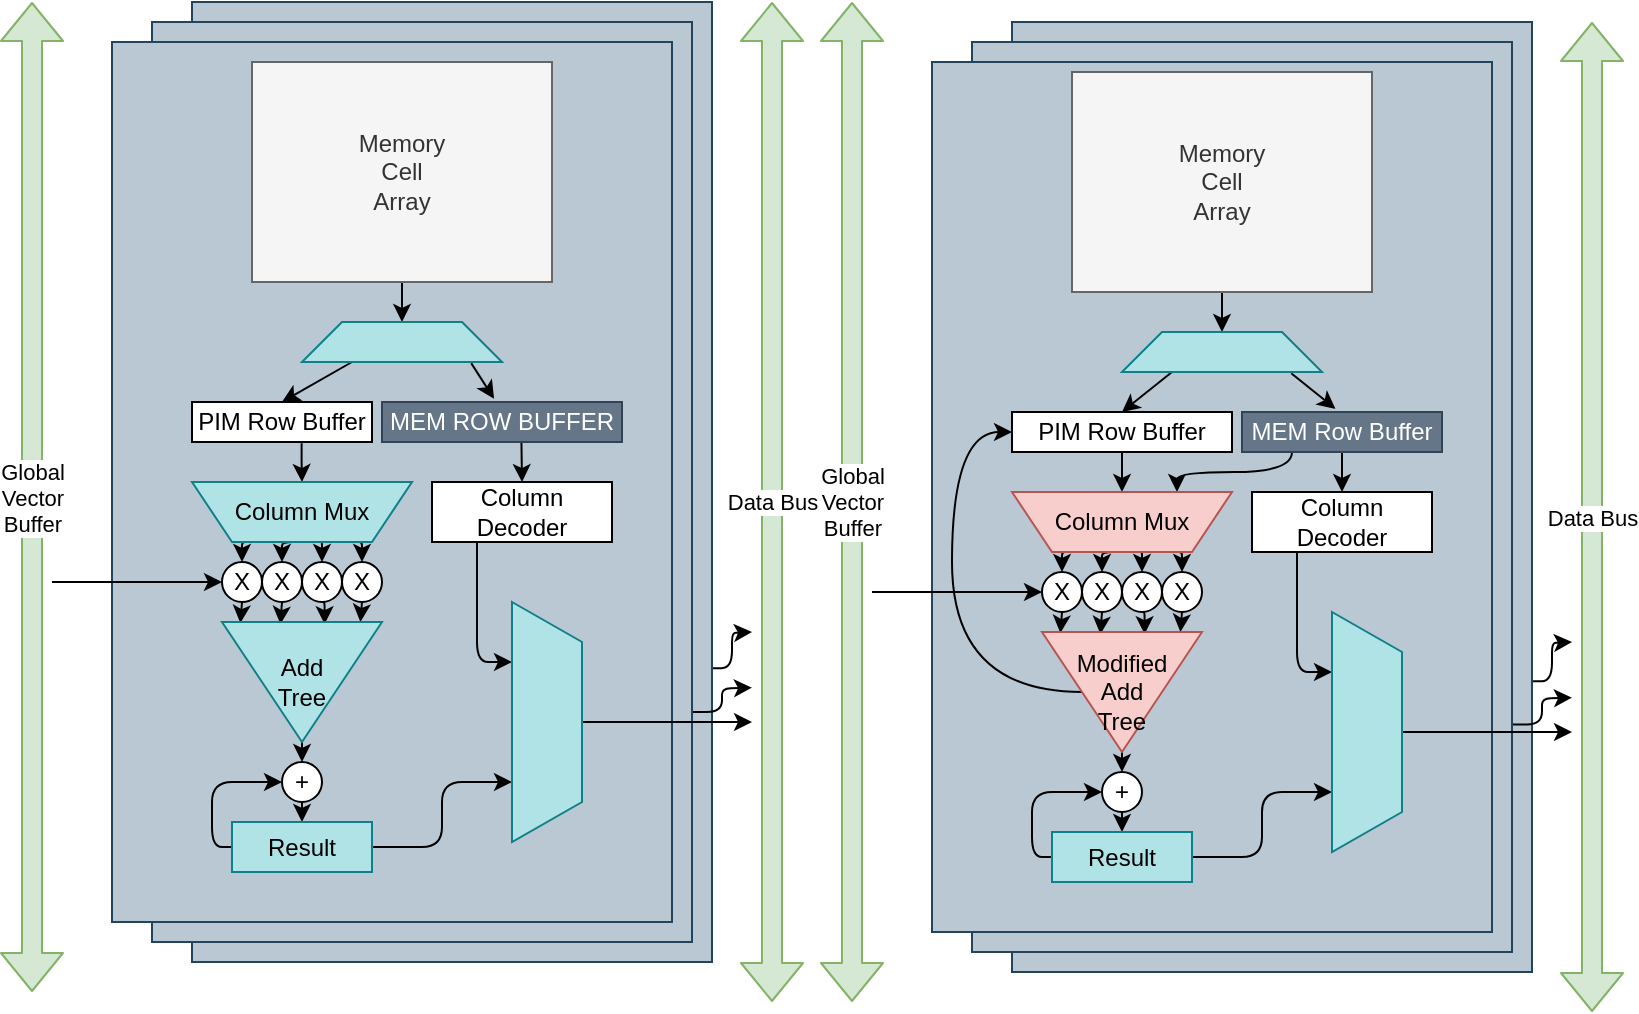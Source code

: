 <mxfile>
    <diagram id="WsF8qEc1jWYhGxC_o2cj" name="第 1 页">
        <mxGraphModel dx="811" dy="535" grid="1" gridSize="10" guides="1" tooltips="1" connect="1" arrows="1" fold="1" page="1" pageScale="1" pageWidth="827" pageHeight="1169" math="0" shadow="0">
            <root>
                <mxCell id="0"/>
                <mxCell id="1" parent="0"/>
                <mxCell id="55" style="edgeStyle=orthogonalEdgeStyle;html=1;exitX=0.999;exitY=0.694;exitDx=0;exitDy=0;strokeWidth=1;exitPerimeter=0;" parent="1" source="21" edge="1">
                    <mxGeometry relative="1" as="geometry">
                        <mxPoint x="390" y="435" as="targetPoint"/>
                    </mxGeometry>
                </mxCell>
                <mxCell id="21" value="" style="rounded=0;whiteSpace=wrap;html=1;fillColor=#bac8d3;strokeColor=#23445d;" parent="1" vertex="1">
                    <mxGeometry x="110" y="120" width="260" height="480" as="geometry"/>
                </mxCell>
                <mxCell id="54" style="edgeStyle=orthogonalEdgeStyle;html=1;exitX=1;exitY=0.75;exitDx=0;exitDy=0;strokeWidth=1;" parent="1" source="22" edge="1">
                    <mxGeometry relative="1" as="geometry">
                        <mxPoint x="390" y="462.818" as="targetPoint"/>
                    </mxGeometry>
                </mxCell>
                <mxCell id="22" value="" style="rounded=0;whiteSpace=wrap;html=1;fillColor=#bac8d3;strokeColor=#23445d;" parent="1" vertex="1">
                    <mxGeometry x="90" y="130" width="270" height="460" as="geometry"/>
                </mxCell>
                <mxCell id="20" value="" style="rounded=0;whiteSpace=wrap;html=1;fillColor=#bac8d3;strokeColor=#23445d;" parent="1" vertex="1">
                    <mxGeometry x="70" y="140" width="280" height="440" as="geometry"/>
                </mxCell>
                <mxCell id="26" style="edgeStyle=orthogonalEdgeStyle;html=1;exitX=0.609;exitY=1.033;exitDx=0;exitDy=0;strokeWidth=1;exitPerimeter=0;" parent="1" source="2" target="25" edge="1">
                    <mxGeometry relative="1" as="geometry"/>
                </mxCell>
                <mxCell id="2" value="PIM Row Buffer" style="rounded=0;whiteSpace=wrap;html=1;" parent="1" vertex="1">
                    <mxGeometry x="110" y="320" width="90" height="20" as="geometry"/>
                </mxCell>
                <mxCell id="15" style="edgeStyle=none;html=1;exitX=0.25;exitY=1;exitDx=0;exitDy=0;entryX=0.5;entryY=0;entryDx=0;entryDy=0;" parent="1" source="23" target="2" edge="1">
                    <mxGeometry relative="1" as="geometry"/>
                </mxCell>
                <mxCell id="16" style="edgeStyle=none;html=1;exitX=0.846;exitY=1.029;exitDx=0;exitDy=0;entryX=0.467;entryY=-0.079;entryDx=0;entryDy=0;entryPerimeter=0;exitPerimeter=0;" parent="1" source="23" target="4" edge="1">
                    <mxGeometry relative="1" as="geometry"/>
                </mxCell>
                <mxCell id="24" style="edgeStyle=orthogonalEdgeStyle;html=1;exitX=0.5;exitY=1;exitDx=0;exitDy=0;entryX=0.5;entryY=0;entryDx=0;entryDy=0;strokeWidth=1;" parent="1" source="3" target="23" edge="1">
                    <mxGeometry relative="1" as="geometry"/>
                </mxCell>
                <mxCell id="3" value="Memory&lt;br&gt;Cell&lt;br&gt;Array" style="rounded=0;whiteSpace=wrap;html=1;fillColor=#f5f5f5;fontColor=#333333;strokeColor=#666666;" parent="1" vertex="1">
                    <mxGeometry x="140" y="150" width="150" height="110" as="geometry"/>
                </mxCell>
                <mxCell id="98" style="edgeStyle=none;html=1;exitX=0.581;exitY=1.014;exitDx=0;exitDy=0;entryX=0.5;entryY=0;entryDx=0;entryDy=0;exitPerimeter=0;" edge="1" parent="1" source="4" target="48">
                    <mxGeometry relative="1" as="geometry"/>
                </mxCell>
                <mxCell id="4" value="MEM ROW BUFFER" style="rounded=0;whiteSpace=wrap;html=1;fillColor=#647687;fontColor=#ffffff;strokeColor=#314354;" parent="1" vertex="1">
                    <mxGeometry x="205" y="320" width="120" height="20" as="geometry"/>
                </mxCell>
                <mxCell id="23" value="" style="shape=trapezoid;perimeter=trapezoidPerimeter;whiteSpace=wrap;html=1;fixedSize=1;fillColor=#b0e3e6;strokeColor=#0e8088;" parent="1" vertex="1">
                    <mxGeometry x="165" y="280" width="100" height="20" as="geometry"/>
                </mxCell>
                <mxCell id="32" style="edgeStyle=orthogonalEdgeStyle;html=1;exitX=0.25;exitY=1;exitDx=0;exitDy=0;entryX=0.5;entryY=0;entryDx=0;entryDy=0;strokeWidth=1;" parent="1" source="25" target="28" edge="1">
                    <mxGeometry relative="1" as="geometry"/>
                </mxCell>
                <mxCell id="34" style="edgeStyle=orthogonalEdgeStyle;html=1;exitX=0.5;exitY=1;exitDx=0;exitDy=0;entryX=0.5;entryY=0;entryDx=0;entryDy=0;strokeWidth=1;" parent="1" source="25" target="29" edge="1">
                    <mxGeometry relative="1" as="geometry"/>
                </mxCell>
                <mxCell id="35" style="edgeStyle=orthogonalEdgeStyle;html=1;exitX=0.581;exitY=0.003;exitDx=0;exitDy=0;entryX=0.5;entryY=0;entryDx=0;entryDy=0;strokeWidth=1;exitPerimeter=0;" parent="1" source="25" target="30" edge="1">
                    <mxGeometry relative="1" as="geometry"/>
                </mxCell>
                <mxCell id="36" style="edgeStyle=orthogonalEdgeStyle;html=1;exitX=0.75;exitY=1;exitDx=0;exitDy=0;entryX=0.5;entryY=0;entryDx=0;entryDy=0;strokeWidth=1;" parent="1" source="25" target="31" edge="1">
                    <mxGeometry relative="1" as="geometry"/>
                </mxCell>
                <mxCell id="25" value="Column Mux" style="shape=trapezoid;perimeter=trapezoidPerimeter;whiteSpace=wrap;html=1;fixedSize=1;rotation=0;size=20;flipH=0;flipV=1;fillColor=#b0e3e6;strokeColor=#0e8088;" parent="1" vertex="1">
                    <mxGeometry x="110" y="360" width="110" height="30" as="geometry"/>
                </mxCell>
                <mxCell id="38" style="edgeStyle=orthogonalEdgeStyle;html=1;exitX=0.5;exitY=1;exitDx=0;exitDy=0;entryX=0.009;entryY=0.885;entryDx=0;entryDy=0;entryPerimeter=0;strokeWidth=1;" parent="1" source="28" target="37" edge="1">
                    <mxGeometry relative="1" as="geometry"/>
                </mxCell>
                <mxCell id="28" value="X" style="ellipse;whiteSpace=wrap;html=1;aspect=fixed;" parent="1" vertex="1">
                    <mxGeometry x="125" y="400" width="20" height="20" as="geometry"/>
                </mxCell>
                <mxCell id="40" style="edgeStyle=orthogonalEdgeStyle;html=1;exitX=0.5;exitY=1;exitDx=0;exitDy=0;entryX=0.018;entryY=0.635;entryDx=0;entryDy=0;entryPerimeter=0;strokeWidth=1;" parent="1" source="29" target="37" edge="1">
                    <mxGeometry relative="1" as="geometry"/>
                </mxCell>
                <mxCell id="29" value="X" style="ellipse;whiteSpace=wrap;html=1;aspect=fixed;" parent="1" vertex="1">
                    <mxGeometry x="145" y="400" width="20" height="20" as="geometry"/>
                </mxCell>
                <mxCell id="41" style="edgeStyle=orthogonalEdgeStyle;html=1;exitX=0.5;exitY=1;exitDx=0;exitDy=0;entryX=0.018;entryY=0.359;entryDx=0;entryDy=0;entryPerimeter=0;strokeWidth=1;" parent="1" source="30" target="37" edge="1">
                    <mxGeometry relative="1" as="geometry"/>
                </mxCell>
                <mxCell id="30" value="X" style="ellipse;whiteSpace=wrap;html=1;aspect=fixed;" parent="1" vertex="1">
                    <mxGeometry x="165" y="400" width="20" height="20" as="geometry"/>
                </mxCell>
                <mxCell id="42" style="edgeStyle=orthogonalEdgeStyle;html=1;exitX=0.5;exitY=1;exitDx=0;exitDy=0;entryX=0;entryY=0.135;entryDx=0;entryDy=0;entryPerimeter=0;strokeWidth=1;" parent="1" source="31" target="37" edge="1">
                    <mxGeometry relative="1" as="geometry"/>
                </mxCell>
                <mxCell id="31" value="X" style="ellipse;whiteSpace=wrap;html=1;aspect=fixed;" parent="1" vertex="1">
                    <mxGeometry x="185" y="400" width="20" height="20" as="geometry"/>
                </mxCell>
                <mxCell id="46" style="edgeStyle=orthogonalEdgeStyle;html=1;exitX=1;exitY=0.5;exitDx=0;exitDy=0;entryX=0.5;entryY=0;entryDx=0;entryDy=0;strokeWidth=1;" parent="1" source="37" target="43" edge="1">
                    <mxGeometry relative="1" as="geometry"/>
                </mxCell>
                <mxCell id="37" value="Add &lt;br&gt;Tree" style="triangle;whiteSpace=wrap;html=1;direction=south;fillColor=#b0e3e6;strokeColor=#0e8088;" parent="1" vertex="1">
                    <mxGeometry x="125" y="430" width="80" height="60" as="geometry"/>
                </mxCell>
                <mxCell id="45" style="edgeStyle=orthogonalEdgeStyle;html=1;exitX=0.5;exitY=1;exitDx=0;exitDy=0;entryX=0.5;entryY=0;entryDx=0;entryDy=0;strokeWidth=1;" parent="1" source="43" target="44" edge="1">
                    <mxGeometry relative="1" as="geometry"/>
                </mxCell>
                <mxCell id="43" value="+" style="ellipse;whiteSpace=wrap;html=1;aspect=fixed;" parent="1" vertex="1">
                    <mxGeometry x="155" y="500" width="20" height="20" as="geometry"/>
                </mxCell>
                <mxCell id="47" style="edgeStyle=orthogonalEdgeStyle;html=1;exitX=0;exitY=0.5;exitDx=0;exitDy=0;entryX=0;entryY=0.5;entryDx=0;entryDy=0;strokeWidth=1;" parent="1" source="44" target="43" edge="1">
                    <mxGeometry relative="1" as="geometry"/>
                </mxCell>
                <mxCell id="51" style="edgeStyle=orthogonalEdgeStyle;html=1;exitX=1;exitY=0.5;exitDx=0;exitDy=0;entryX=0.75;entryY=1;entryDx=0;entryDy=0;strokeWidth=1;" parent="1" source="44" target="49" edge="1">
                    <mxGeometry relative="1" as="geometry"/>
                </mxCell>
                <mxCell id="44" value="Result" style="rounded=0;whiteSpace=wrap;html=1;fillColor=#b0e3e6;strokeColor=#0e8088;" parent="1" vertex="1">
                    <mxGeometry x="130" y="530" width="70" height="25" as="geometry"/>
                </mxCell>
                <mxCell id="50" style="edgeStyle=orthogonalEdgeStyle;html=1;exitX=0.25;exitY=1;exitDx=0;exitDy=0;entryX=0.25;entryY=1;entryDx=0;entryDy=0;strokeWidth=1;" parent="1" source="48" target="49" edge="1">
                    <mxGeometry relative="1" as="geometry"/>
                </mxCell>
                <mxCell id="48" value="Column&lt;br&gt;Decoder" style="rounded=0;whiteSpace=wrap;html=1;" parent="1" vertex="1">
                    <mxGeometry x="230" y="360" width="90" height="30" as="geometry"/>
                </mxCell>
                <mxCell id="52" style="edgeStyle=orthogonalEdgeStyle;html=1;exitX=0.5;exitY=0;exitDx=0;exitDy=0;strokeWidth=1;" parent="1" source="49" edge="1">
                    <mxGeometry relative="1" as="geometry">
                        <mxPoint x="390" y="480" as="targetPoint"/>
                    </mxGeometry>
                </mxCell>
                <mxCell id="49" value="" style="shape=trapezoid;perimeter=trapezoidPerimeter;whiteSpace=wrap;html=1;fixedSize=1;direction=south;fillColor=#b0e3e6;strokeColor=#0e8088;" parent="1" vertex="1">
                    <mxGeometry x="270" y="420" width="35" height="120" as="geometry"/>
                </mxCell>
                <mxCell id="53" value="Data Bus" style="shape=flexArrow;endArrow=classic;startArrow=classic;html=1;strokeWidth=1;fillColor=#d5e8d4;strokeColor=#82b366;" parent="1" edge="1">
                    <mxGeometry width="100" height="100" relative="1" as="geometry">
                        <mxPoint x="400" y="620" as="sourcePoint"/>
                        <mxPoint x="400" y="120" as="targetPoint"/>
                    </mxGeometry>
                </mxCell>
                <mxCell id="56" value="Global&lt;br&gt;Vector&lt;br&gt;Buffer" style="shape=flexArrow;endArrow=classic;startArrow=classic;html=1;strokeWidth=1;fillColor=#d5e8d4;strokeColor=#82b366;" parent="1" edge="1">
                    <mxGeometry width="100" height="100" relative="1" as="geometry">
                        <mxPoint x="30" y="615" as="sourcePoint"/>
                        <mxPoint x="30" y="120" as="targetPoint"/>
                    </mxGeometry>
                </mxCell>
                <mxCell id="57" value="" style="endArrow=classic;html=1;strokeWidth=1;entryX=0;entryY=0.5;entryDx=0;entryDy=0;" parent="1" target="28" edge="1">
                    <mxGeometry width="50" height="50" relative="1" as="geometry">
                        <mxPoint x="40" y="410" as="sourcePoint"/>
                        <mxPoint x="130" y="290" as="targetPoint"/>
                    </mxGeometry>
                </mxCell>
                <mxCell id="58" style="edgeStyle=orthogonalEdgeStyle;html=1;exitX=0.999;exitY=0.694;exitDx=0;exitDy=0;strokeWidth=1;exitPerimeter=0;" edge="1" parent="1" source="59">
                    <mxGeometry relative="1" as="geometry">
                        <mxPoint x="800" y="440" as="targetPoint"/>
                    </mxGeometry>
                </mxCell>
                <mxCell id="59" value="" style="rounded=0;whiteSpace=wrap;html=1;fillColor=#bac8d3;strokeColor=#23445d;" vertex="1" parent="1">
                    <mxGeometry x="520" y="130" width="260" height="475" as="geometry"/>
                </mxCell>
                <mxCell id="60" style="edgeStyle=orthogonalEdgeStyle;html=1;exitX=1;exitY=0.75;exitDx=0;exitDy=0;strokeWidth=1;" edge="1" parent="1" source="61">
                    <mxGeometry relative="1" as="geometry">
                        <mxPoint x="800" y="467.818" as="targetPoint"/>
                    </mxGeometry>
                </mxCell>
                <mxCell id="61" value="" style="rounded=0;whiteSpace=wrap;html=1;fillColor=#bac8d3;strokeColor=#23445d;" vertex="1" parent="1">
                    <mxGeometry x="500" y="140" width="270" height="455" as="geometry"/>
                </mxCell>
                <mxCell id="62" value="" style="rounded=0;whiteSpace=wrap;html=1;fillColor=#bac8d3;strokeColor=#23445d;" vertex="1" parent="1">
                    <mxGeometry x="480" y="150" width="280" height="435" as="geometry"/>
                </mxCell>
                <mxCell id="63" style="edgeStyle=orthogonalEdgeStyle;html=1;exitX=0.5;exitY=1;exitDx=0;exitDy=0;entryX=0.5;entryY=0;entryDx=0;entryDy=0;strokeWidth=1;" edge="1" parent="1" source="64" target="75">
                    <mxGeometry relative="1" as="geometry"/>
                </mxCell>
                <mxCell id="64" value="PIM Row Buffer" style="rounded=0;whiteSpace=wrap;html=1;" vertex="1" parent="1">
                    <mxGeometry x="520" y="325" width="110" height="20" as="geometry"/>
                </mxCell>
                <mxCell id="65" style="edgeStyle=none;html=1;exitX=0.25;exitY=1;exitDx=0;exitDy=0;entryX=0.5;entryY=0;entryDx=0;entryDy=0;" edge="1" parent="1" source="70" target="64">
                    <mxGeometry relative="1" as="geometry"/>
                </mxCell>
                <mxCell id="66" style="edgeStyle=none;html=1;exitX=0.846;exitY=1.029;exitDx=0;exitDy=0;entryX=0.467;entryY=-0.079;entryDx=0;entryDy=0;entryPerimeter=0;exitPerimeter=0;" edge="1" parent="1" source="70" target="69">
                    <mxGeometry relative="1" as="geometry"/>
                </mxCell>
                <mxCell id="67" style="edgeStyle=orthogonalEdgeStyle;html=1;exitX=0.5;exitY=1;exitDx=0;exitDy=0;entryX=0.5;entryY=0;entryDx=0;entryDy=0;strokeWidth=1;" edge="1" parent="1" source="68" target="70">
                    <mxGeometry relative="1" as="geometry"/>
                </mxCell>
                <mxCell id="68" value="Memory&lt;br&gt;Cell&lt;br&gt;Array" style="rounded=0;whiteSpace=wrap;html=1;fillColor=#f5f5f5;fontColor=#333333;strokeColor=#666666;" vertex="1" parent="1">
                    <mxGeometry x="550" y="155" width="150" height="110" as="geometry"/>
                </mxCell>
                <mxCell id="100" style="edgeStyle=none;html=1;exitX=0.5;exitY=1;exitDx=0;exitDy=0;entryX=0.5;entryY=0;entryDx=0;entryDy=0;" edge="1" parent="1" source="69" target="92">
                    <mxGeometry relative="1" as="geometry"/>
                </mxCell>
                <mxCell id="101" style="edgeStyle=orthogonalEdgeStyle;html=1;exitX=0.25;exitY=1;exitDx=0;exitDy=0;entryX=0.75;entryY=0;entryDx=0;entryDy=0;curved=1;" edge="1" parent="1" source="69" target="75">
                    <mxGeometry relative="1" as="geometry"/>
                </mxCell>
                <mxCell id="69" value="MEM Row Buffer" style="rounded=0;whiteSpace=wrap;html=1;fillColor=#647687;fontColor=#ffffff;strokeColor=#314354;" vertex="1" parent="1">
                    <mxGeometry x="635" y="325" width="100" height="20" as="geometry"/>
                </mxCell>
                <mxCell id="70" value="" style="shape=trapezoid;perimeter=trapezoidPerimeter;whiteSpace=wrap;html=1;fixedSize=1;fillColor=#b0e3e6;strokeColor=#0e8088;" vertex="1" parent="1">
                    <mxGeometry x="575" y="285" width="100" height="20" as="geometry"/>
                </mxCell>
                <mxCell id="71" style="edgeStyle=orthogonalEdgeStyle;html=1;exitX=0.25;exitY=1;exitDx=0;exitDy=0;entryX=0.5;entryY=0;entryDx=0;entryDy=0;strokeWidth=1;" edge="1" parent="1" source="75" target="77">
                    <mxGeometry relative="1" as="geometry"/>
                </mxCell>
                <mxCell id="72" style="edgeStyle=orthogonalEdgeStyle;html=1;exitX=0.5;exitY=1;exitDx=0;exitDy=0;entryX=0.5;entryY=0;entryDx=0;entryDy=0;strokeWidth=1;" edge="1" parent="1" source="75" target="79">
                    <mxGeometry relative="1" as="geometry"/>
                </mxCell>
                <mxCell id="73" style="edgeStyle=orthogonalEdgeStyle;html=1;exitX=0.581;exitY=0.003;exitDx=0;exitDy=0;entryX=0.5;entryY=0;entryDx=0;entryDy=0;strokeWidth=1;exitPerimeter=0;" edge="1" parent="1" source="75" target="81">
                    <mxGeometry relative="1" as="geometry"/>
                </mxCell>
                <mxCell id="74" style="edgeStyle=orthogonalEdgeStyle;html=1;exitX=0.75;exitY=1;exitDx=0;exitDy=0;entryX=0.5;entryY=0;entryDx=0;entryDy=0;strokeWidth=1;" edge="1" parent="1" source="75" target="83">
                    <mxGeometry relative="1" as="geometry"/>
                </mxCell>
                <mxCell id="75" value="Column Mux" style="shape=trapezoid;perimeter=trapezoidPerimeter;whiteSpace=wrap;html=1;fixedSize=1;rotation=0;size=20;flipH=0;flipV=1;fillColor=#f8cecc;strokeColor=#b85450;" vertex="1" parent="1">
                    <mxGeometry x="520" y="365" width="110" height="30" as="geometry"/>
                </mxCell>
                <mxCell id="76" style="edgeStyle=orthogonalEdgeStyle;html=1;exitX=0.5;exitY=1;exitDx=0;exitDy=0;entryX=0.009;entryY=0.885;entryDx=0;entryDy=0;entryPerimeter=0;strokeWidth=1;" edge="1" parent="1" source="77" target="85">
                    <mxGeometry relative="1" as="geometry"/>
                </mxCell>
                <mxCell id="77" value="X" style="ellipse;whiteSpace=wrap;html=1;aspect=fixed;" vertex="1" parent="1">
                    <mxGeometry x="535" y="405" width="20" height="20" as="geometry"/>
                </mxCell>
                <mxCell id="78" style="edgeStyle=orthogonalEdgeStyle;html=1;exitX=0.5;exitY=1;exitDx=0;exitDy=0;entryX=0.018;entryY=0.635;entryDx=0;entryDy=0;entryPerimeter=0;strokeWidth=1;" edge="1" parent="1" source="79" target="85">
                    <mxGeometry relative="1" as="geometry"/>
                </mxCell>
                <mxCell id="79" value="X" style="ellipse;whiteSpace=wrap;html=1;aspect=fixed;" vertex="1" parent="1">
                    <mxGeometry x="555" y="405" width="20" height="20" as="geometry"/>
                </mxCell>
                <mxCell id="80" style="edgeStyle=orthogonalEdgeStyle;html=1;exitX=0.5;exitY=1;exitDx=0;exitDy=0;entryX=0.018;entryY=0.359;entryDx=0;entryDy=0;entryPerimeter=0;strokeWidth=1;" edge="1" parent="1" source="81" target="85">
                    <mxGeometry relative="1" as="geometry"/>
                </mxCell>
                <mxCell id="81" value="X" style="ellipse;whiteSpace=wrap;html=1;aspect=fixed;" vertex="1" parent="1">
                    <mxGeometry x="575" y="405" width="20" height="20" as="geometry"/>
                </mxCell>
                <mxCell id="82" style="edgeStyle=orthogonalEdgeStyle;html=1;exitX=0.5;exitY=1;exitDx=0;exitDy=0;entryX=0;entryY=0.135;entryDx=0;entryDy=0;entryPerimeter=0;strokeWidth=1;" edge="1" parent="1" source="83" target="85">
                    <mxGeometry relative="1" as="geometry"/>
                </mxCell>
                <mxCell id="83" value="X" style="ellipse;whiteSpace=wrap;html=1;aspect=fixed;" vertex="1" parent="1">
                    <mxGeometry x="595" y="405" width="20" height="20" as="geometry"/>
                </mxCell>
                <mxCell id="84" style="edgeStyle=orthogonalEdgeStyle;html=1;exitX=1;exitY=0.5;exitDx=0;exitDy=0;entryX=0.5;entryY=0;entryDx=0;entryDy=0;strokeWidth=1;" edge="1" parent="1" source="85" target="87">
                    <mxGeometry relative="1" as="geometry"/>
                </mxCell>
                <mxCell id="102" style="edgeStyle=orthogonalEdgeStyle;curved=1;html=1;exitX=0.5;exitY=1;exitDx=0;exitDy=0;entryX=0;entryY=0.5;entryDx=0;entryDy=0;" edge="1" parent="1" source="85" target="64">
                    <mxGeometry relative="1" as="geometry">
                        <Array as="points">
                            <mxPoint x="490" y="465"/>
                            <mxPoint x="490" y="335"/>
                        </Array>
                    </mxGeometry>
                </mxCell>
                <mxCell id="85" value="Modified&lt;br&gt;Add&lt;br&gt;Tree" style="triangle;whiteSpace=wrap;html=1;direction=south;fillColor=#f8cecc;strokeColor=#b85450;" vertex="1" parent="1">
                    <mxGeometry x="535" y="435" width="80" height="60" as="geometry"/>
                </mxCell>
                <mxCell id="86" style="edgeStyle=orthogonalEdgeStyle;html=1;exitX=0.5;exitY=1;exitDx=0;exitDy=0;entryX=0.5;entryY=0;entryDx=0;entryDy=0;strokeWidth=1;" edge="1" parent="1" source="87" target="90">
                    <mxGeometry relative="1" as="geometry"/>
                </mxCell>
                <mxCell id="87" value="+" style="ellipse;whiteSpace=wrap;html=1;aspect=fixed;" vertex="1" parent="1">
                    <mxGeometry x="565" y="505" width="20" height="20" as="geometry"/>
                </mxCell>
                <mxCell id="88" style="edgeStyle=orthogonalEdgeStyle;html=1;exitX=0;exitY=0.5;exitDx=0;exitDy=0;entryX=0;entryY=0.5;entryDx=0;entryDy=0;strokeWidth=1;" edge="1" parent="1" source="90" target="87">
                    <mxGeometry relative="1" as="geometry"/>
                </mxCell>
                <mxCell id="89" style="edgeStyle=orthogonalEdgeStyle;html=1;exitX=1;exitY=0.5;exitDx=0;exitDy=0;entryX=0.75;entryY=1;entryDx=0;entryDy=0;strokeWidth=1;" edge="1" parent="1" source="90" target="94">
                    <mxGeometry relative="1" as="geometry"/>
                </mxCell>
                <mxCell id="90" value="Result" style="rounded=0;whiteSpace=wrap;html=1;fillColor=#b0e3e6;strokeColor=#0e8088;" vertex="1" parent="1">
                    <mxGeometry x="540" y="535" width="70" height="25" as="geometry"/>
                </mxCell>
                <mxCell id="91" style="edgeStyle=orthogonalEdgeStyle;html=1;exitX=0.25;exitY=1;exitDx=0;exitDy=0;entryX=0.25;entryY=1;entryDx=0;entryDy=0;strokeWidth=1;" edge="1" parent="1" source="92" target="94">
                    <mxGeometry relative="1" as="geometry"/>
                </mxCell>
                <mxCell id="92" value="Column&lt;br&gt;Decoder" style="rounded=0;whiteSpace=wrap;html=1;" vertex="1" parent="1">
                    <mxGeometry x="640" y="365" width="90" height="30" as="geometry"/>
                </mxCell>
                <mxCell id="93" style="edgeStyle=orthogonalEdgeStyle;html=1;exitX=0.5;exitY=0;exitDx=0;exitDy=0;strokeWidth=1;" edge="1" parent="1" source="94">
                    <mxGeometry relative="1" as="geometry">
                        <mxPoint x="800" y="485" as="targetPoint"/>
                    </mxGeometry>
                </mxCell>
                <mxCell id="94" value="" style="shape=trapezoid;perimeter=trapezoidPerimeter;whiteSpace=wrap;html=1;fixedSize=1;direction=south;fillColor=#b0e3e6;strokeColor=#0e8088;" vertex="1" parent="1">
                    <mxGeometry x="680" y="425" width="35" height="120" as="geometry"/>
                </mxCell>
                <mxCell id="95" value="Data Bus" style="shape=flexArrow;endArrow=classic;startArrow=classic;html=1;strokeWidth=1;fillColor=#d5e8d4;strokeColor=#82b366;" edge="1" parent="1">
                    <mxGeometry width="100" height="100" relative="1" as="geometry">
                        <mxPoint x="810" y="625" as="sourcePoint"/>
                        <mxPoint x="810" y="130" as="targetPoint"/>
                    </mxGeometry>
                </mxCell>
                <mxCell id="96" value="Global&lt;br&gt;Vector&lt;br&gt;Buffer" style="shape=flexArrow;endArrow=classic;startArrow=classic;html=1;strokeWidth=1;fillColor=#d5e8d4;strokeColor=#82b366;" edge="1" parent="1">
                    <mxGeometry width="100" height="100" relative="1" as="geometry">
                        <mxPoint x="440" y="620" as="sourcePoint"/>
                        <mxPoint x="440" y="120" as="targetPoint"/>
                    </mxGeometry>
                </mxCell>
                <mxCell id="97" value="" style="endArrow=classic;html=1;strokeWidth=1;entryX=0;entryY=0.5;entryDx=0;entryDy=0;" edge="1" parent="1" target="77">
                    <mxGeometry width="50" height="50" relative="1" as="geometry">
                        <mxPoint x="450" y="415" as="sourcePoint"/>
                        <mxPoint x="540" y="295" as="targetPoint"/>
                    </mxGeometry>
                </mxCell>
            </root>
        </mxGraphModel>
    </diagram>
</mxfile>